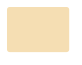 @startuml

skinparam ClassBackgroundColor #Wheat
skinparam ClassFontColor #Wheat
skinparam ClassBorderColor #Wheat

skinparam ClassStereotypeFontSize 0
skinparam CircledCharacterFontSize 0
skinparam CircledCharacterRadius 0
skinparam ClassBorderThickness 0
skinparam Shadowing false

class Dummy

@enduml